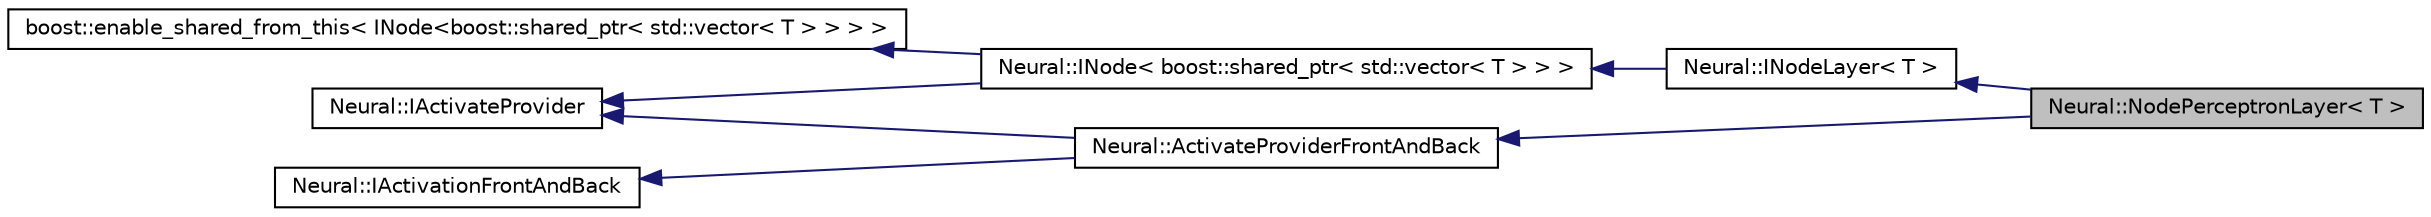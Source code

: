 digraph G
{
  edge [fontname="Helvetica",fontsize="10",labelfontname="Helvetica",labelfontsize="10"];
  node [fontname="Helvetica",fontsize="10",shape=record];
  rankdir=LR;
  Node1 [label="Neural::NodePerceptronLayer\< T \>",height=0.2,width=0.4,color="black", fillcolor="grey75", style="filled" fontcolor="black"];
  Node2 -> Node1 [dir=back,color="midnightblue",fontsize="10",style="solid"];
  Node2 [label="Neural::INodeLayer\< T \>",height=0.2,width=0.4,color="black", fillcolor="white", style="filled",URL="$class_neural_1_1_i_node_layer.html"];
  Node3 -> Node2 [dir=back,color="midnightblue",fontsize="10",style="solid"];
  Node3 [label="Neural::INode\< boost::shared_ptr\< std::vector\< T \> \> \>",height=0.2,width=0.4,color="black", fillcolor="white", style="filled",URL="$class_neural_1_1_i_node.html"];
  Node4 -> Node3 [dir=back,color="midnightblue",fontsize="10",style="solid"];
  Node4 [label="boost::enable_shared_from_this\< INode\<boost::shared_ptr\< std::vector\< T \> \> \> \>",height=0.2,width=0.4,color="black", fillcolor="white", style="filled",URL="$classboost_1_1enable__shared__from__this.html"];
  Node5 -> Node3 [dir=back,color="midnightblue",fontsize="10",style="solid"];
  Node5 [label="Neural::IActivateProvider",height=0.2,width=0.4,color="black", fillcolor="white", style="filled",URL="$class_neural_1_1_i_activate_provider.html"];
  Node6 -> Node1 [dir=back,color="midnightblue",fontsize="10",style="solid"];
  Node6 [label="Neural::ActivateProviderFrontAndBack",height=0.2,width=0.4,color="black", fillcolor="white", style="filled",URL="$class_neural_1_1_activate_provider_front_and_back.html"];
  Node5 -> Node6 [dir=back,color="midnightblue",fontsize="10",style="solid"];
  Node7 -> Node6 [dir=back,color="midnightblue",fontsize="10",style="solid"];
  Node7 [label="Neural::IActivationFrontAndBack",height=0.2,width=0.4,color="black", fillcolor="white", style="filled",URL="$class_neural_1_1_i_activation_front_and_back.html"];
}
